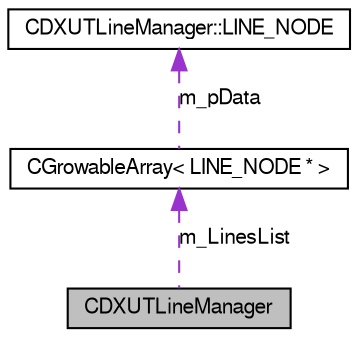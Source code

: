 digraph G
{
  edge [fontname="FreeSans",fontsize="10",labelfontname="FreeSans",labelfontsize="10"];
  node [fontname="FreeSans",fontsize="10",shape=record];
  Node1 [label="CDXUTLineManager",height=0.2,width=0.4,color="black", fillcolor="grey75", style="filled" fontcolor="black"];
  Node2 -> Node1 [dir=back,color="darkorchid3",fontsize="10",style="dashed",label="m_LinesList",fontname="FreeSans"];
  Node2 [label="CGrowableArray\< LINE_NODE * \>",height=0.2,width=0.4,color="black", fillcolor="white", style="filled",URL="$class_c_growable_array.html"];
  Node3 -> Node2 [dir=back,color="darkorchid3",fontsize="10",style="dashed",label="m_pData",fontname="FreeSans"];
  Node3 [label="CDXUTLineManager::LINE_NODE",height=0.2,width=0.4,color="black", fillcolor="white", style="filled",URL="$struct_c_d_x_u_t_line_manager_1_1_l_i_n_e___n_o_d_e.html"];
}
